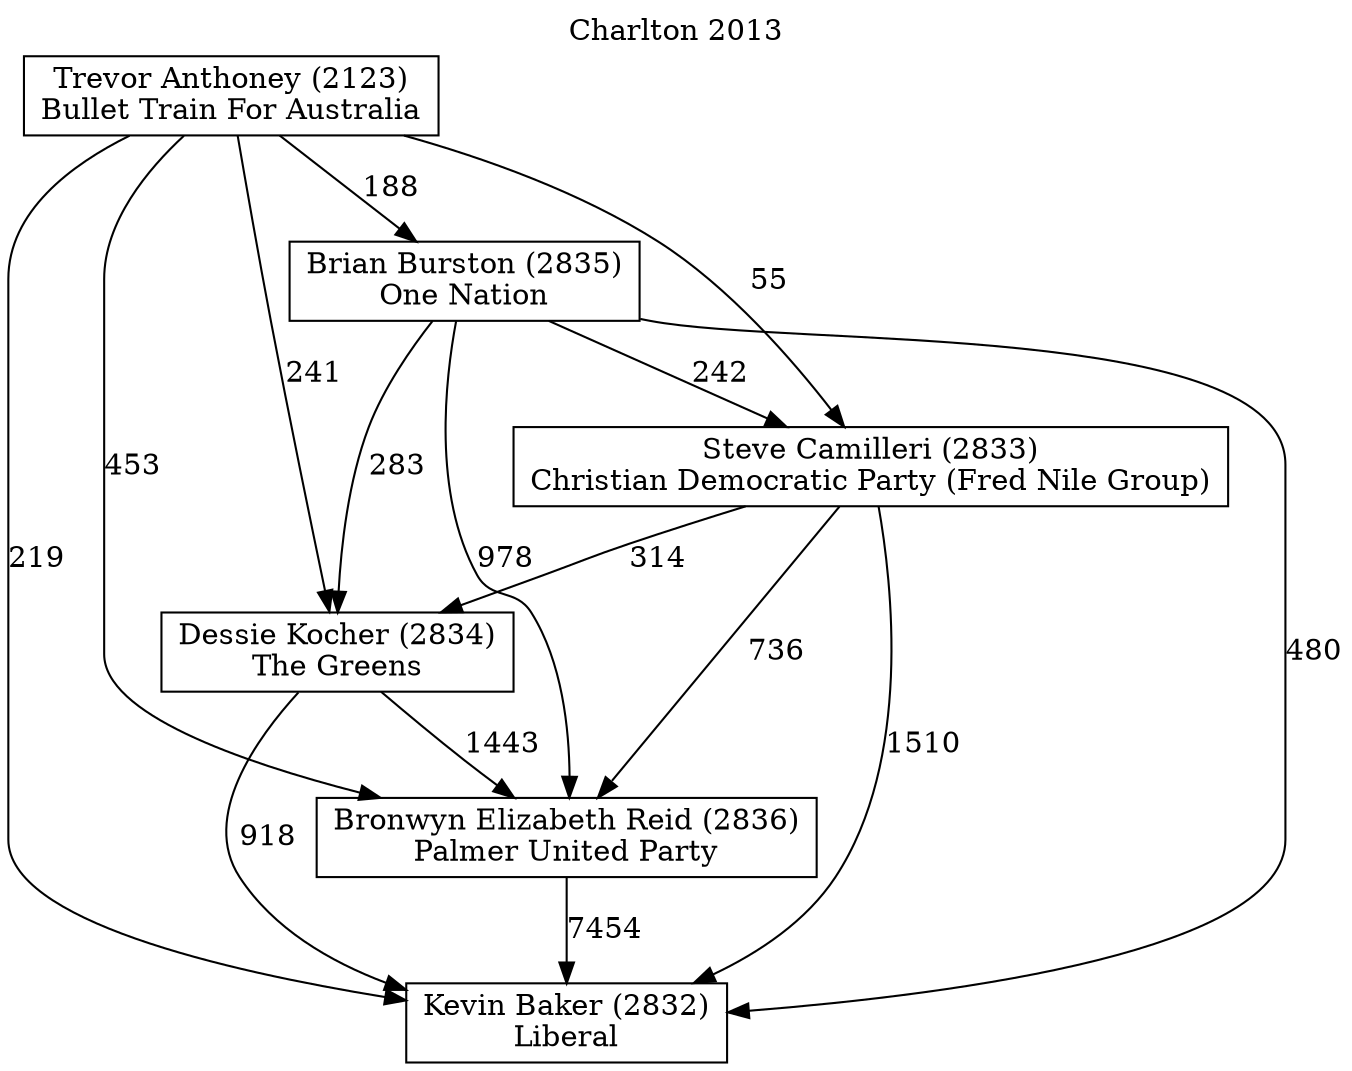 // House preference flow
digraph "Kevin Baker (2832)_Charlton_2013" {
	graph [label="Charlton 2013" labelloc=t mclimit=2]
	node [shape=box]
	"Kevin Baker (2832)" [label="Kevin Baker (2832)
Liberal"]
	"Bronwyn Elizabeth Reid (2836)" [label="Bronwyn Elizabeth Reid (2836)
Palmer United Party"]
	"Dessie Kocher (2834)" [label="Dessie Kocher (2834)
The Greens"]
	"Steve Camilleri (2833)" [label="Steve Camilleri (2833)
Christian Democratic Party (Fred Nile Group)"]
	"Brian Burston (2835)" [label="Brian Burston (2835)
One Nation"]
	"Trevor Anthoney (2123)" [label="Trevor Anthoney (2123)
Bullet Train For Australia"]
	"Bronwyn Elizabeth Reid (2836)" -> "Kevin Baker (2832)" [label=7454]
	"Dessie Kocher (2834)" -> "Bronwyn Elizabeth Reid (2836)" [label=1443]
	"Steve Camilleri (2833)" -> "Dessie Kocher (2834)" [label=314]
	"Brian Burston (2835)" -> "Steve Camilleri (2833)" [label=242]
	"Trevor Anthoney (2123)" -> "Brian Burston (2835)" [label=188]
	"Dessie Kocher (2834)" -> "Kevin Baker (2832)" [label=918]
	"Steve Camilleri (2833)" -> "Kevin Baker (2832)" [label=1510]
	"Brian Burston (2835)" -> "Kevin Baker (2832)" [label=480]
	"Trevor Anthoney (2123)" -> "Kevin Baker (2832)" [label=219]
	"Trevor Anthoney (2123)" -> "Steve Camilleri (2833)" [label=55]
	"Brian Burston (2835)" -> "Dessie Kocher (2834)" [label=283]
	"Trevor Anthoney (2123)" -> "Dessie Kocher (2834)" [label=241]
	"Steve Camilleri (2833)" -> "Bronwyn Elizabeth Reid (2836)" [label=736]
	"Brian Burston (2835)" -> "Bronwyn Elizabeth Reid (2836)" [label=978]
	"Trevor Anthoney (2123)" -> "Bronwyn Elizabeth Reid (2836)" [label=453]
}
